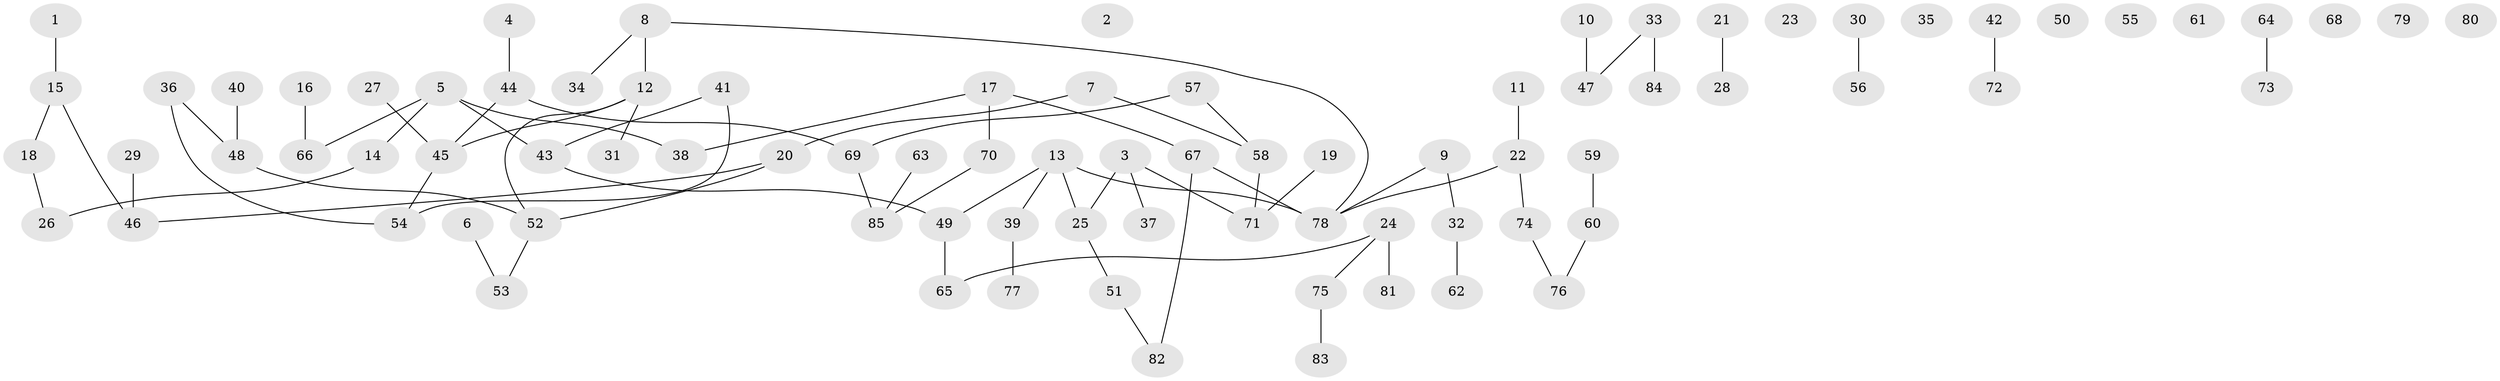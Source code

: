 // coarse degree distribution, {2: 0.18867924528301888, 0: 0.24528301886792453, 4: 0.07547169811320754, 1: 0.2641509433962264, 3: 0.16981132075471697, 5: 0.05660377358490566}
// Generated by graph-tools (version 1.1) at 2025/41/03/06/25 10:41:24]
// undirected, 85 vertices, 78 edges
graph export_dot {
graph [start="1"]
  node [color=gray90,style=filled];
  1;
  2;
  3;
  4;
  5;
  6;
  7;
  8;
  9;
  10;
  11;
  12;
  13;
  14;
  15;
  16;
  17;
  18;
  19;
  20;
  21;
  22;
  23;
  24;
  25;
  26;
  27;
  28;
  29;
  30;
  31;
  32;
  33;
  34;
  35;
  36;
  37;
  38;
  39;
  40;
  41;
  42;
  43;
  44;
  45;
  46;
  47;
  48;
  49;
  50;
  51;
  52;
  53;
  54;
  55;
  56;
  57;
  58;
  59;
  60;
  61;
  62;
  63;
  64;
  65;
  66;
  67;
  68;
  69;
  70;
  71;
  72;
  73;
  74;
  75;
  76;
  77;
  78;
  79;
  80;
  81;
  82;
  83;
  84;
  85;
  1 -- 15;
  3 -- 25;
  3 -- 37;
  3 -- 71;
  4 -- 44;
  5 -- 14;
  5 -- 38;
  5 -- 43;
  5 -- 66;
  6 -- 53;
  7 -- 20;
  7 -- 58;
  8 -- 12;
  8 -- 34;
  8 -- 78;
  9 -- 32;
  9 -- 78;
  10 -- 47;
  11 -- 22;
  12 -- 31;
  12 -- 45;
  12 -- 52;
  13 -- 25;
  13 -- 39;
  13 -- 49;
  13 -- 78;
  14 -- 26;
  15 -- 18;
  15 -- 46;
  16 -- 66;
  17 -- 38;
  17 -- 67;
  17 -- 70;
  18 -- 26;
  19 -- 71;
  20 -- 46;
  20 -- 52;
  21 -- 28;
  22 -- 74;
  22 -- 78;
  24 -- 65;
  24 -- 75;
  24 -- 81;
  25 -- 51;
  27 -- 45;
  29 -- 46;
  30 -- 56;
  32 -- 62;
  33 -- 47;
  33 -- 84;
  36 -- 48;
  36 -- 54;
  39 -- 77;
  40 -- 48;
  41 -- 43;
  41 -- 54;
  42 -- 72;
  43 -- 49;
  44 -- 45;
  44 -- 69;
  45 -- 54;
  48 -- 52;
  49 -- 65;
  51 -- 82;
  52 -- 53;
  57 -- 58;
  57 -- 69;
  58 -- 71;
  59 -- 60;
  60 -- 76;
  63 -- 85;
  64 -- 73;
  67 -- 78;
  67 -- 82;
  69 -- 85;
  70 -- 85;
  74 -- 76;
  75 -- 83;
}
